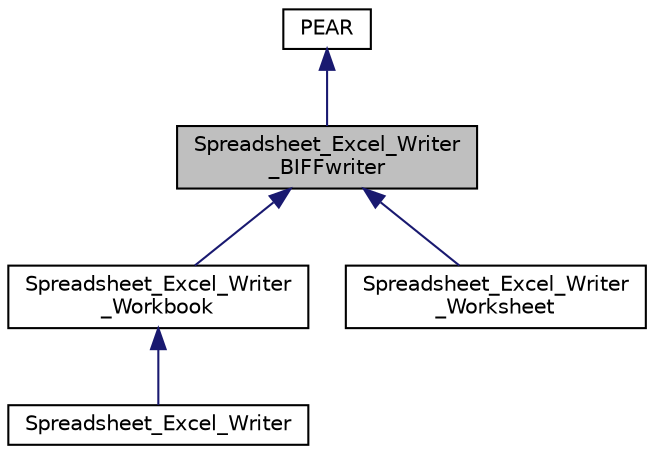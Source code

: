 digraph "Spreadsheet_Excel_Writer_BIFFwriter"
{
 // LATEX_PDF_SIZE
  edge [fontname="Helvetica",fontsize="10",labelfontname="Helvetica",labelfontsize="10"];
  node [fontname="Helvetica",fontsize="10",shape=record];
  Node1 [label="Spreadsheet_Excel_Writer\l_BIFFwriter",height=0.2,width=0.4,color="black", fillcolor="grey75", style="filled", fontcolor="black",tooltip=" "];
  Node2 -> Node1 [dir="back",color="midnightblue",fontsize="10",style="solid"];
  Node2 [label="PEAR",height=0.2,width=0.4,color="black", fillcolor="white", style="filled",URL="$classPEAR.html",tooltip=" "];
  Node1 -> Node3 [dir="back",color="midnightblue",fontsize="10",style="solid"];
  Node3 [label="Spreadsheet_Excel_Writer\l_Workbook",height=0.2,width=0.4,color="black", fillcolor="white", style="filled",URL="$classSpreadsheet__Excel__Writer__Workbook.html",tooltip=" "];
  Node3 -> Node4 [dir="back",color="midnightblue",fontsize="10",style="solid"];
  Node4 [label="Spreadsheet_Excel_Writer",height=0.2,width=0.4,color="black", fillcolor="white", style="filled",URL="$classSpreadsheet__Excel__Writer.html",tooltip=" "];
  Node1 -> Node5 [dir="back",color="midnightblue",fontsize="10",style="solid"];
  Node5 [label="Spreadsheet_Excel_Writer\l_Worksheet",height=0.2,width=0.4,color="black", fillcolor="white", style="filled",URL="$classSpreadsheet__Excel__Writer__Worksheet.html",tooltip=" "];
}

